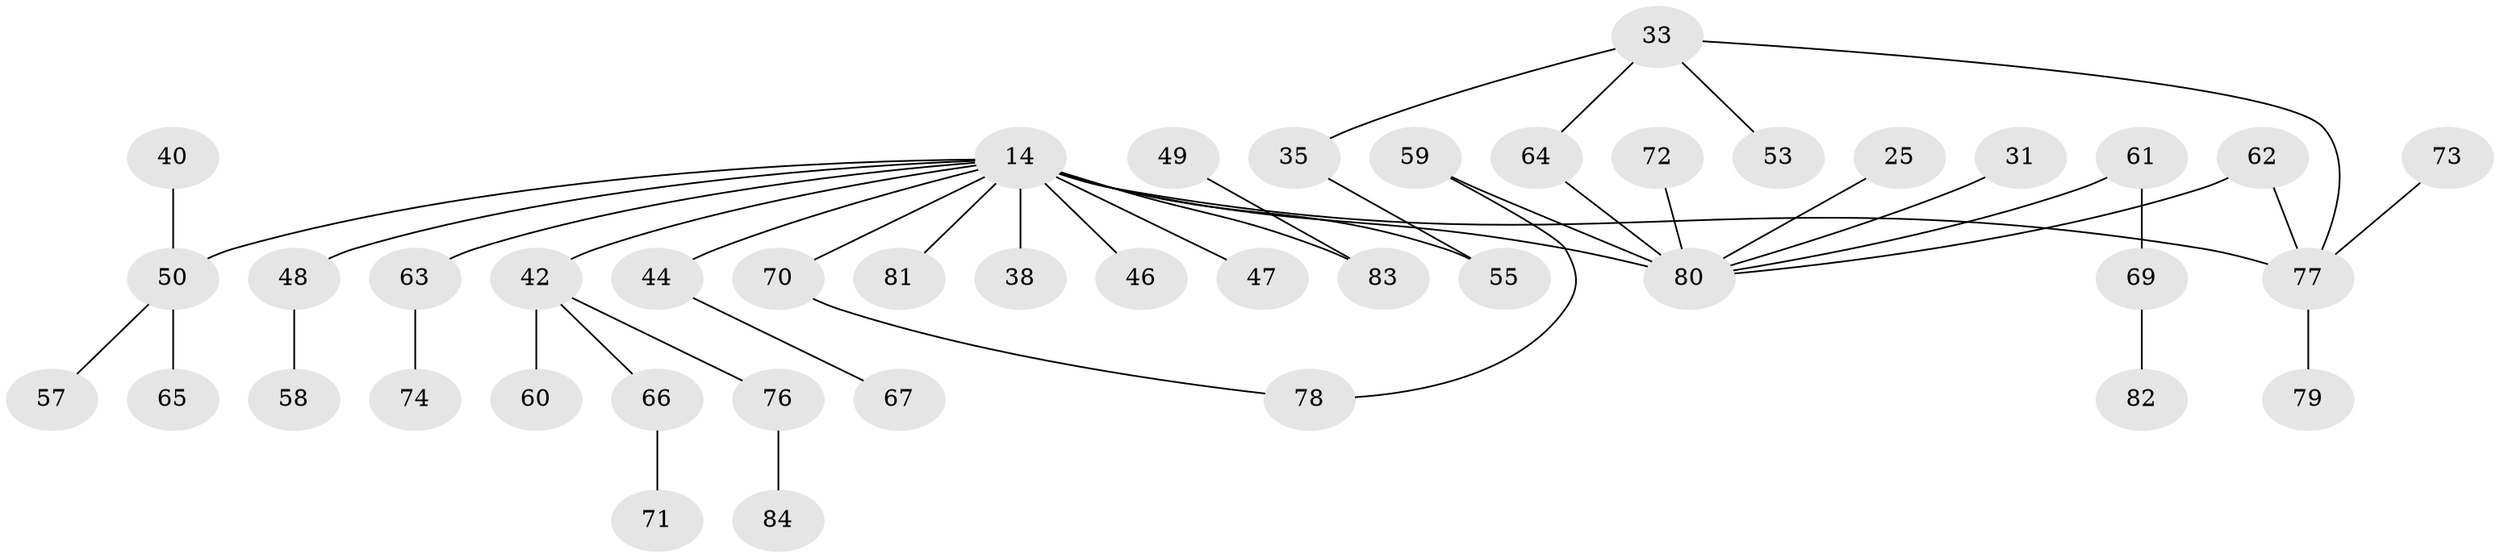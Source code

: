 // original degree distribution, {8: 0.023809523809523808, 4: 0.05952380952380952, 2: 0.39285714285714285, 6: 0.023809523809523808, 5: 0.023809523809523808, 1: 0.35714285714285715, 3: 0.11904761904761904}
// Generated by graph-tools (version 1.1) at 2025/41/03/09/25 04:41:09]
// undirected, 42 vertices, 45 edges
graph export_dot {
graph [start="1"]
  node [color=gray90,style=filled];
  14 [super="+1+4+2+11"];
  25;
  31;
  33 [super="+7+27"];
  35 [super="+19+29"];
  38;
  40 [super="+30"];
  42 [super="+24"];
  44;
  46;
  47;
  48;
  49;
  50 [super="+17+26+15"];
  53;
  55 [super="+52"];
  57;
  58;
  59;
  60;
  61;
  62;
  63 [super="+21"];
  64 [super="+39"];
  65;
  66;
  67;
  69;
  70 [super="+3"];
  71;
  72;
  73 [super="+32+36"];
  74;
  76;
  77 [super="+6+68+56"];
  78;
  79;
  80 [super="+18+75+51+23"];
  81;
  82;
  83 [super="+9+10+20+28+37+41"];
  84;
  14 -- 47;
  14 -- 44;
  14 -- 38;
  14 -- 46;
  14 -- 81;
  14 -- 48;
  14 -- 77 [weight=2];
  14 -- 83;
  14 -- 50 [weight=2];
  14 -- 70;
  14 -- 55;
  14 -- 80 [weight=2];
  14 -- 63;
  14 -- 42;
  25 -- 80;
  31 -- 80;
  33 -- 53;
  33 -- 77 [weight=2];
  33 -- 35 [weight=2];
  33 -- 64;
  35 -- 55;
  40 -- 50;
  42 -- 60;
  42 -- 66;
  42 -- 76;
  44 -- 67;
  48 -- 58;
  49 -- 83;
  50 -- 57;
  50 -- 65;
  59 -- 78;
  59 -- 80;
  61 -- 69;
  61 -- 80;
  62 -- 77;
  62 -- 80;
  63 -- 74;
  64 -- 80;
  66 -- 71;
  69 -- 82;
  70 -- 78;
  72 -- 80;
  73 -- 77;
  76 -- 84;
  77 -- 79;
}
